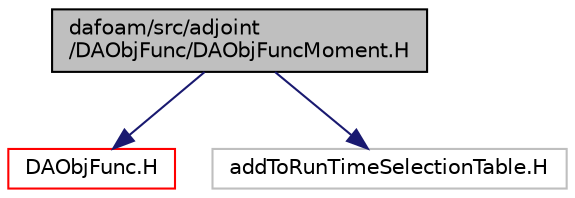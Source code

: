 digraph "dafoam/src/adjoint/DAObjFunc/DAObjFuncMoment.H"
{
  bgcolor="transparent";
  edge [fontname="Helvetica",fontsize="10",labelfontname="Helvetica",labelfontsize="10"];
  node [fontname="Helvetica",fontsize="10",shape=record];
  Node0 [label="dafoam/src/adjoint\l/DAObjFunc/DAObjFuncMoment.H",height=0.2,width=0.4,color="black", fillcolor="grey75", style="filled", fontcolor="black"];
  Node0 -> Node1 [color="midnightblue",fontsize="10",style="solid",fontname="Helvetica"];
  Node1 [label="DAObjFunc.H",height=0.2,width=0.4,color="red",URL="$DAObjFunc_8H.html"];
  Node0 -> Node33 [color="midnightblue",fontsize="10",style="solid",fontname="Helvetica"];
  Node33 [label="addToRunTimeSelectionTable.H",height=0.2,width=0.4,color="grey75"];
}
